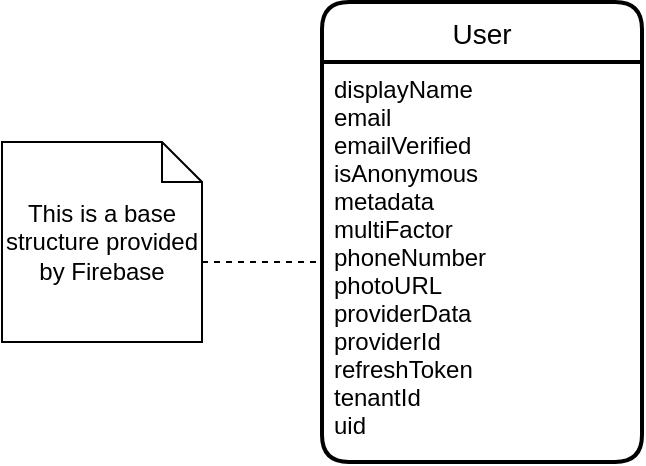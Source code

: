 <mxfile version="14.4.2" type="github">
  <diagram id="R2lEEEUBdFMjLlhIrx00" name="Page-1">
    <mxGraphModel dx="868" dy="1588" grid="1" gridSize="10" guides="1" tooltips="1" connect="1" arrows="1" fold="1" page="1" pageScale="1" pageWidth="850" pageHeight="1100" math="0" shadow="0" extFonts="Permanent Marker^https://fonts.googleapis.com/css?family=Permanent+Marker">
      <root>
        <mxCell id="0" />
        <mxCell id="1" parent="0" />
        <mxCell id="FEg0V8dU9HdjAfqLpy4W-1" value="User" style="swimlane;childLayout=stackLayout;horizontal=1;startSize=30;horizontalStack=0;rounded=1;fontSize=14;fontStyle=0;strokeWidth=2;resizeParent=0;resizeLast=1;shadow=0;dashed=0;align=center;" vertex="1" parent="1">
          <mxGeometry x="230" width="160" height="230" as="geometry" />
        </mxCell>
        <mxCell id="FEg0V8dU9HdjAfqLpy4W-2" value="displayName&#xa;email&#xa;emailVerified&#xa;isAnonymous&#xa;metadata&#xa;multiFactor&#xa;phoneNumber&#xa;photoURL&#xa;providerData&#xa;providerId&#xa;refreshToken&#xa;tenantId&#xa;uid" style="align=left;strokeColor=none;fillColor=none;spacingLeft=4;fontSize=12;verticalAlign=top;resizable=0;rotatable=0;part=1;" vertex="1" parent="FEg0V8dU9HdjAfqLpy4W-1">
          <mxGeometry y="30" width="160" height="200" as="geometry" />
        </mxCell>
        <mxCell id="FEg0V8dU9HdjAfqLpy4W-5" style="edgeStyle=orthogonalEdgeStyle;rounded=0;orthogonalLoop=1;jettySize=auto;html=1;exitX=0;exitY=0;exitDx=100;exitDy=60;exitPerimeter=0;dashed=1;endArrow=none;endFill=0;" edge="1" parent="1" source="FEg0V8dU9HdjAfqLpy4W-4" target="FEg0V8dU9HdjAfqLpy4W-2">
          <mxGeometry relative="1" as="geometry" />
        </mxCell>
        <mxCell id="FEg0V8dU9HdjAfqLpy4W-4" value="This is a base structure provided by Firebase" style="shape=note;size=20;whiteSpace=wrap;html=1;" vertex="1" parent="1">
          <mxGeometry x="70" y="70" width="100" height="100" as="geometry" />
        </mxCell>
      </root>
    </mxGraphModel>
  </diagram>
</mxfile>
